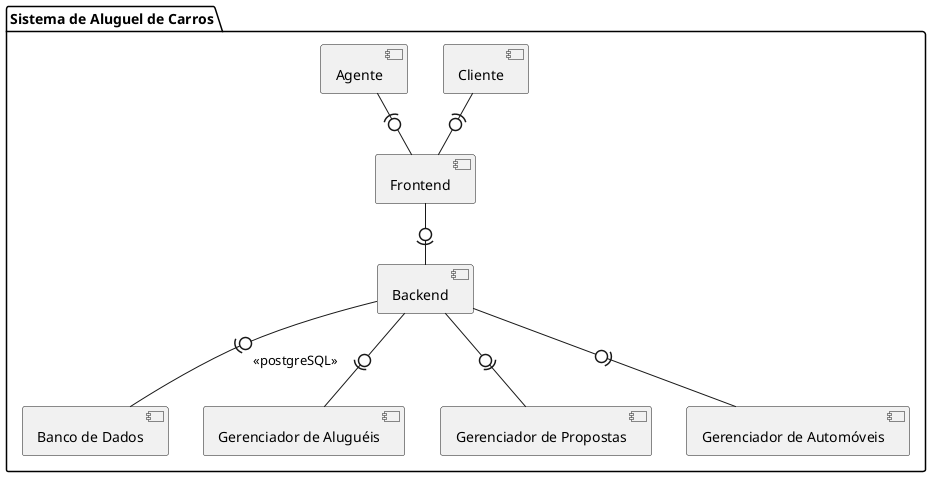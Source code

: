 @startuml

package "Sistema de Aluguel de Carros" {
    
    [Frontend] -0)- [Backend]
    [Backend] -0)- [Banco de Dados]:<<postgreSQL>>

    [Backend] -0)- [Gerenciador de Aluguéis]
    [Backend] -0)- [Gerenciador de Propostas]
    [Backend] -0)- [Gerenciador de Automóveis]

    [Cliente] -(0- [Frontend]
    [Agente] -(0- [Frontend]

}

@enduml
